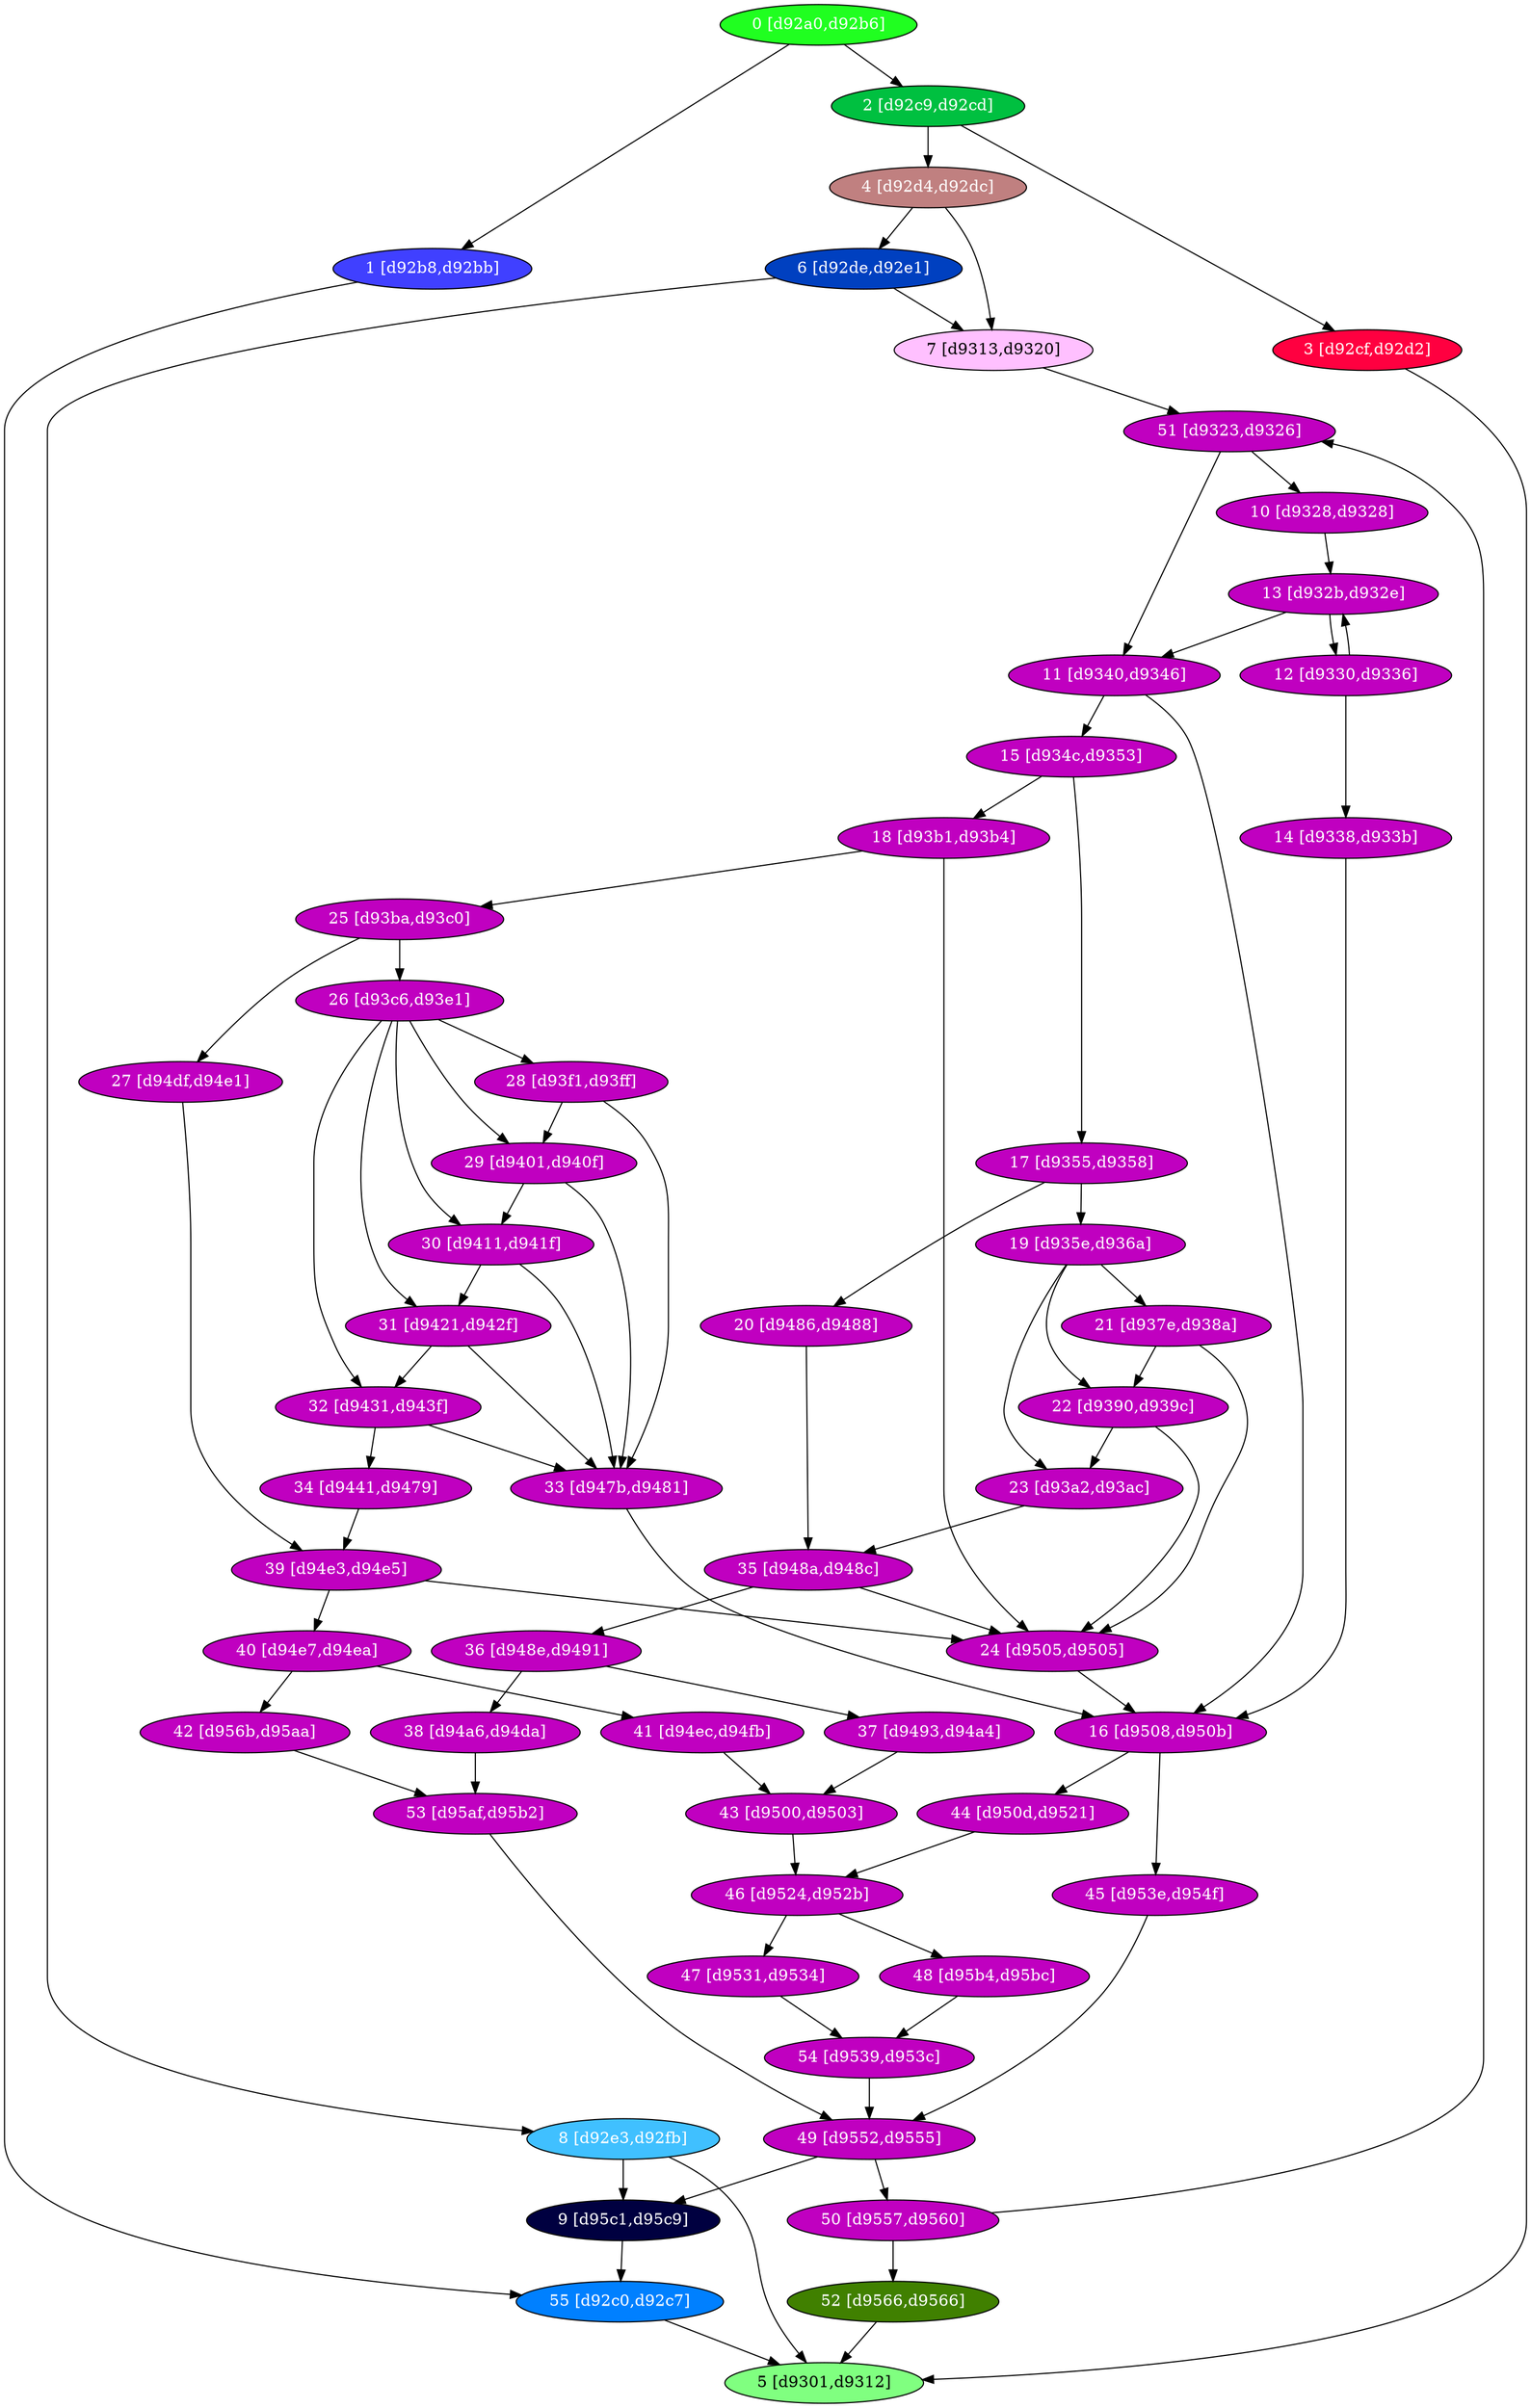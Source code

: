 diGraph libnss3{
	libnss3_0  [style=filled fillcolor="#20FF20" fontcolor="#ffffff" shape=oval label="0 [d92a0,d92b6]"]
	libnss3_1  [style=filled fillcolor="#4040FF" fontcolor="#ffffff" shape=oval label="1 [d92b8,d92bb]"]
	libnss3_2  [style=filled fillcolor="#00C040" fontcolor="#ffffff" shape=oval label="2 [d92c9,d92cd]"]
	libnss3_3  [style=filled fillcolor="#FF0040" fontcolor="#ffffff" shape=oval label="3 [d92cf,d92d2]"]
	libnss3_4  [style=filled fillcolor="#C08080" fontcolor="#ffffff" shape=oval label="4 [d92d4,d92dc]"]
	libnss3_5  [style=filled fillcolor="#80FF80" fontcolor="#000000" shape=oval label="5 [d9301,d9312]"]
	libnss3_6  [style=filled fillcolor="#0040C0" fontcolor="#ffffff" shape=oval label="6 [d92de,d92e1]"]
	libnss3_7  [style=filled fillcolor="#FFC0FF" fontcolor="#000000" shape=oval label="7 [d9313,d9320]"]
	libnss3_8  [style=filled fillcolor="#40C0FF" fontcolor="#ffffff" shape=oval label="8 [d92e3,d92fb]"]
	libnss3_9  [style=filled fillcolor="#000040" fontcolor="#ffffff" shape=oval label="9 [d95c1,d95c9]"]
	libnss3_a  [style=filled fillcolor="#C000C0" fontcolor="#ffffff" shape=oval label="10 [d9328,d9328]"]
	libnss3_b  [style=filled fillcolor="#C000C0" fontcolor="#ffffff" shape=oval label="11 [d9340,d9346]"]
	libnss3_c  [style=filled fillcolor="#C000C0" fontcolor="#ffffff" shape=oval label="12 [d9330,d9336]"]
	libnss3_d  [style=filled fillcolor="#C000C0" fontcolor="#ffffff" shape=oval label="13 [d932b,d932e]"]
	libnss3_e  [style=filled fillcolor="#C000C0" fontcolor="#ffffff" shape=oval label="14 [d9338,d933b]"]
	libnss3_f  [style=filled fillcolor="#C000C0" fontcolor="#ffffff" shape=oval label="15 [d934c,d9353]"]
	libnss3_10  [style=filled fillcolor="#C000C0" fontcolor="#ffffff" shape=oval label="16 [d9508,d950b]"]
	libnss3_11  [style=filled fillcolor="#C000C0" fontcolor="#ffffff" shape=oval label="17 [d9355,d9358]"]
	libnss3_12  [style=filled fillcolor="#C000C0" fontcolor="#ffffff" shape=oval label="18 [d93b1,d93b4]"]
	libnss3_13  [style=filled fillcolor="#C000C0" fontcolor="#ffffff" shape=oval label="19 [d935e,d936a]"]
	libnss3_14  [style=filled fillcolor="#C000C0" fontcolor="#ffffff" shape=oval label="20 [d9486,d9488]"]
	libnss3_15  [style=filled fillcolor="#C000C0" fontcolor="#ffffff" shape=oval label="21 [d937e,d938a]"]
	libnss3_16  [style=filled fillcolor="#C000C0" fontcolor="#ffffff" shape=oval label="22 [d9390,d939c]"]
	libnss3_17  [style=filled fillcolor="#C000C0" fontcolor="#ffffff" shape=oval label="23 [d93a2,d93ac]"]
	libnss3_18  [style=filled fillcolor="#C000C0" fontcolor="#ffffff" shape=oval label="24 [d9505,d9505]"]
	libnss3_19  [style=filled fillcolor="#C000C0" fontcolor="#ffffff" shape=oval label="25 [d93ba,d93c0]"]
	libnss3_1a  [style=filled fillcolor="#C000C0" fontcolor="#ffffff" shape=oval label="26 [d93c6,d93e1]"]
	libnss3_1b  [style=filled fillcolor="#C000C0" fontcolor="#ffffff" shape=oval label="27 [d94df,d94e1]"]
	libnss3_1c  [style=filled fillcolor="#C000C0" fontcolor="#ffffff" shape=oval label="28 [d93f1,d93ff]"]
	libnss3_1d  [style=filled fillcolor="#C000C0" fontcolor="#ffffff" shape=oval label="29 [d9401,d940f]"]
	libnss3_1e  [style=filled fillcolor="#C000C0" fontcolor="#ffffff" shape=oval label="30 [d9411,d941f]"]
	libnss3_1f  [style=filled fillcolor="#C000C0" fontcolor="#ffffff" shape=oval label="31 [d9421,d942f]"]
	libnss3_20  [style=filled fillcolor="#C000C0" fontcolor="#ffffff" shape=oval label="32 [d9431,d943f]"]
	libnss3_21  [style=filled fillcolor="#C000C0" fontcolor="#ffffff" shape=oval label="33 [d947b,d9481]"]
	libnss3_22  [style=filled fillcolor="#C000C0" fontcolor="#ffffff" shape=oval label="34 [d9441,d9479]"]
	libnss3_23  [style=filled fillcolor="#C000C0" fontcolor="#ffffff" shape=oval label="35 [d948a,d948c]"]
	libnss3_24  [style=filled fillcolor="#C000C0" fontcolor="#ffffff" shape=oval label="36 [d948e,d9491]"]
	libnss3_25  [style=filled fillcolor="#C000C0" fontcolor="#ffffff" shape=oval label="37 [d9493,d94a4]"]
	libnss3_26  [style=filled fillcolor="#C000C0" fontcolor="#ffffff" shape=oval label="38 [d94a6,d94da]"]
	libnss3_27  [style=filled fillcolor="#C000C0" fontcolor="#ffffff" shape=oval label="39 [d94e3,d94e5]"]
	libnss3_28  [style=filled fillcolor="#C000C0" fontcolor="#ffffff" shape=oval label="40 [d94e7,d94ea]"]
	libnss3_29  [style=filled fillcolor="#C000C0" fontcolor="#ffffff" shape=oval label="41 [d94ec,d94fb]"]
	libnss3_2a  [style=filled fillcolor="#C000C0" fontcolor="#ffffff" shape=oval label="42 [d956b,d95aa]"]
	libnss3_2b  [style=filled fillcolor="#C000C0" fontcolor="#ffffff" shape=oval label="43 [d9500,d9503]"]
	libnss3_2c  [style=filled fillcolor="#C000C0" fontcolor="#ffffff" shape=oval label="44 [d950d,d9521]"]
	libnss3_2d  [style=filled fillcolor="#C000C0" fontcolor="#ffffff" shape=oval label="45 [d953e,d954f]"]
	libnss3_2e  [style=filled fillcolor="#C000C0" fontcolor="#ffffff" shape=oval label="46 [d9524,d952b]"]
	libnss3_2f  [style=filled fillcolor="#C000C0" fontcolor="#ffffff" shape=oval label="47 [d9531,d9534]"]
	libnss3_30  [style=filled fillcolor="#C000C0" fontcolor="#ffffff" shape=oval label="48 [d95b4,d95bc]"]
	libnss3_31  [style=filled fillcolor="#C000C0" fontcolor="#ffffff" shape=oval label="49 [d9552,d9555]"]
	libnss3_32  [style=filled fillcolor="#C000C0" fontcolor="#ffffff" shape=oval label="50 [d9557,d9560]"]
	libnss3_33  [style=filled fillcolor="#C000C0" fontcolor="#ffffff" shape=oval label="51 [d9323,d9326]"]
	libnss3_34  [style=filled fillcolor="#408000" fontcolor="#ffffff" shape=oval label="52 [d9566,d9566]"]
	libnss3_35  [style=filled fillcolor="#C000C0" fontcolor="#ffffff" shape=oval label="53 [d95af,d95b2]"]
	libnss3_36  [style=filled fillcolor="#C000C0" fontcolor="#ffffff" shape=oval label="54 [d9539,d953c]"]
	libnss3_37  [style=filled fillcolor="#0080FF" fontcolor="#ffffff" shape=oval label="55 [d92c0,d92c7]"]

	libnss3_0 -> libnss3_1
	libnss3_0 -> libnss3_2
	libnss3_1 -> libnss3_37
	libnss3_2 -> libnss3_3
	libnss3_2 -> libnss3_4
	libnss3_3 -> libnss3_5
	libnss3_4 -> libnss3_6
	libnss3_4 -> libnss3_7
	libnss3_6 -> libnss3_7
	libnss3_6 -> libnss3_8
	libnss3_7 -> libnss3_33
	libnss3_8 -> libnss3_5
	libnss3_8 -> libnss3_9
	libnss3_9 -> libnss3_37
	libnss3_a -> libnss3_d
	libnss3_b -> libnss3_f
	libnss3_b -> libnss3_10
	libnss3_c -> libnss3_d
	libnss3_c -> libnss3_e
	libnss3_d -> libnss3_b
	libnss3_d -> libnss3_c
	libnss3_e -> libnss3_10
	libnss3_f -> libnss3_11
	libnss3_f -> libnss3_12
	libnss3_10 -> libnss3_2c
	libnss3_10 -> libnss3_2d
	libnss3_11 -> libnss3_13
	libnss3_11 -> libnss3_14
	libnss3_12 -> libnss3_18
	libnss3_12 -> libnss3_19
	libnss3_13 -> libnss3_15
	libnss3_13 -> libnss3_16
	libnss3_13 -> libnss3_17
	libnss3_14 -> libnss3_23
	libnss3_15 -> libnss3_16
	libnss3_15 -> libnss3_18
	libnss3_16 -> libnss3_17
	libnss3_16 -> libnss3_18
	libnss3_17 -> libnss3_23
	libnss3_18 -> libnss3_10
	libnss3_19 -> libnss3_1a
	libnss3_19 -> libnss3_1b
	libnss3_1a -> libnss3_1c
	libnss3_1a -> libnss3_1d
	libnss3_1a -> libnss3_1e
	libnss3_1a -> libnss3_1f
	libnss3_1a -> libnss3_20
	libnss3_1b -> libnss3_27
	libnss3_1c -> libnss3_1d
	libnss3_1c -> libnss3_21
	libnss3_1d -> libnss3_1e
	libnss3_1d -> libnss3_21
	libnss3_1e -> libnss3_1f
	libnss3_1e -> libnss3_21
	libnss3_1f -> libnss3_20
	libnss3_1f -> libnss3_21
	libnss3_20 -> libnss3_21
	libnss3_20 -> libnss3_22
	libnss3_21 -> libnss3_10
	libnss3_22 -> libnss3_27
	libnss3_23 -> libnss3_18
	libnss3_23 -> libnss3_24
	libnss3_24 -> libnss3_25
	libnss3_24 -> libnss3_26
	libnss3_25 -> libnss3_2b
	libnss3_26 -> libnss3_35
	libnss3_27 -> libnss3_18
	libnss3_27 -> libnss3_28
	libnss3_28 -> libnss3_29
	libnss3_28 -> libnss3_2a
	libnss3_29 -> libnss3_2b
	libnss3_2a -> libnss3_35
	libnss3_2b -> libnss3_2e
	libnss3_2c -> libnss3_2e
	libnss3_2d -> libnss3_31
	libnss3_2e -> libnss3_2f
	libnss3_2e -> libnss3_30
	libnss3_2f -> libnss3_36
	libnss3_30 -> libnss3_36
	libnss3_31 -> libnss3_9
	libnss3_31 -> libnss3_32
	libnss3_32 -> libnss3_33
	libnss3_32 -> libnss3_34
	libnss3_33 -> libnss3_a
	libnss3_33 -> libnss3_b
	libnss3_34 -> libnss3_5
	libnss3_35 -> libnss3_31
	libnss3_36 -> libnss3_31
	libnss3_37 -> libnss3_5
}